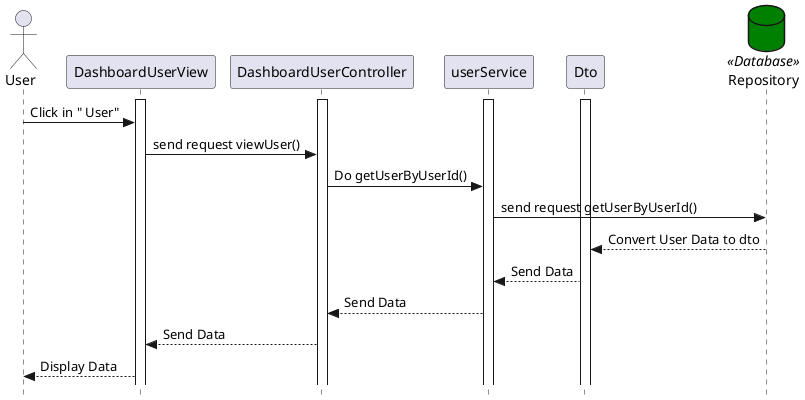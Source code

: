@startuml LoginClassDiagram
!define ACTIVATE_ENTITY Repository <<Database>> #008000
skinparam Style strictuml

actor User
activate DashboardUserView
activate DashboardUserController
activate userService
'activate Exception
activate Dto
database Repository as ACTIVATE_ENTITY

User -> DashboardUserView : Click in " User"
DashboardUserView -> DashboardUserController : send request viewUser()
DashboardUserController -> userService : Do getUserByUserId()
'userService -> Exception : Check Validate()
'Exception --> FolderView : Validation Failed
'FolderView --> User :  Display info folder false
'Exception --> FolderService : Validation Success
userService -> Repository : send request getUserByUserId()
Repository --> Dto : Convert User Data to dto
Dto --> userService : Send Data
userService --> DashboardUserController: Send Data
DashboardUserController --> DashboardUserView : Send Data
DashboardUserView --> User  : Display Data
'alt Account Already Exists
'    UserRepository --> UserService : Account Already Exists
'    UserService --> RegisterView : Display Account Already Exists
'    RegisterView --> User : Display Account Already Exists
'else Register Success
'    UserRepository --> UserService : Register Success
'    UserService --> AppController : Send Register Success
'    AppController --> User : Display Register Success
'end

@enduml